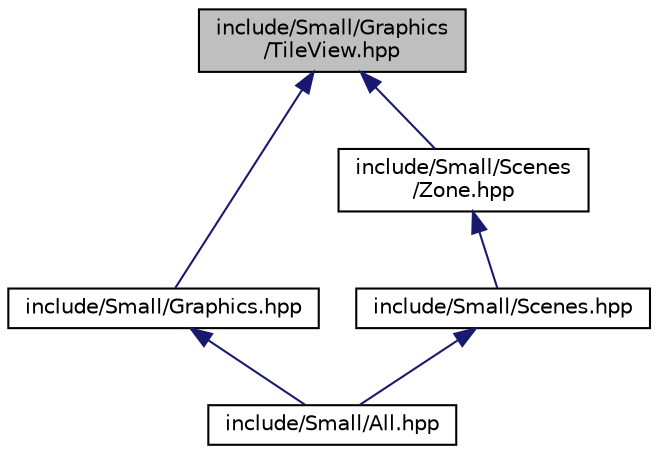 digraph "include/Small/Graphics/TileView.hpp"
{
 // INTERACTIVE_SVG=YES
  edge [fontname="Helvetica",fontsize="10",labelfontname="Helvetica",labelfontsize="10"];
  node [fontname="Helvetica",fontsize="10",shape=record];
  Node1 [label="include/Small/Graphics\l/TileView.hpp",height=0.2,width=0.4,color="black", fillcolor="grey75", style="filled", fontcolor="black"];
  Node1 -> Node2 [dir="back",color="midnightblue",fontsize="10",style="solid",fontname="Helvetica"];
  Node2 [label="include/Small/Graphics.hpp",height=0.2,width=0.4,color="black", fillcolor="white", style="filled",URL="$dc/da8/Graphics_8hpp.html",tooltip="Include all the files from the Graphics folder. "];
  Node2 -> Node3 [dir="back",color="midnightblue",fontsize="10",style="solid",fontname="Helvetica"];
  Node3 [label="include/Small/All.hpp",height=0.2,width=0.4,color="black", fillcolor="white", style="filled",URL="$da/d41/All_8hpp.html",tooltip="Include the needed files to start a project using the library. "];
  Node1 -> Node4 [dir="back",color="midnightblue",fontsize="10",style="solid",fontname="Helvetica"];
  Node4 [label="include/Small/Scenes\l/Zone.hpp",height=0.2,width=0.4,color="black", fillcolor="white", style="filled",URL="$d2/d50/Zone_8hpp.html"];
  Node4 -> Node5 [dir="back",color="midnightblue",fontsize="10",style="solid",fontname="Helvetica"];
  Node5 [label="include/Small/Scenes.hpp",height=0.2,width=0.4,color="black", fillcolor="white", style="filled",URL="$d0/d00/Scenes_8hpp.html",tooltip="Include all the files from the Scenes folder. "];
  Node5 -> Node3 [dir="back",color="midnightblue",fontsize="10",style="solid",fontname="Helvetica"];
}
